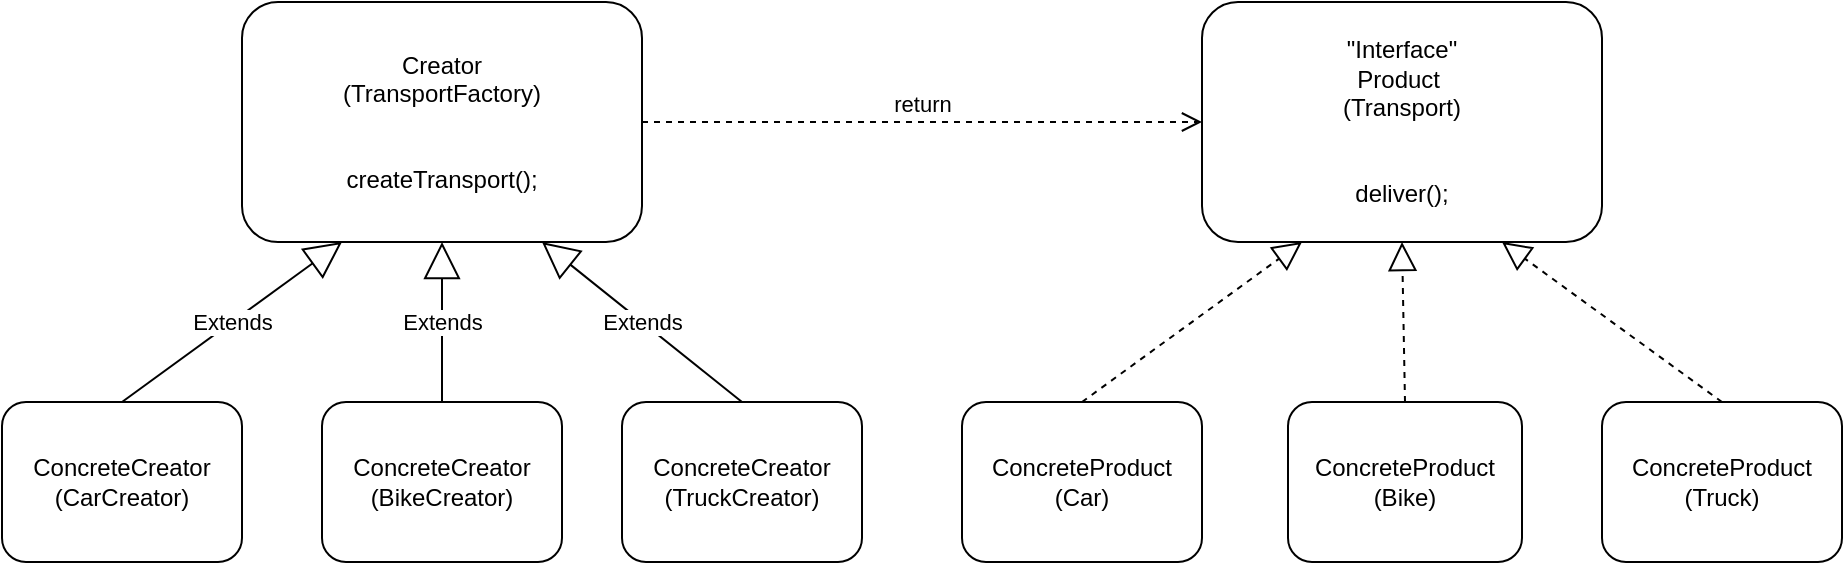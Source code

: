 <mxfile version="22.1.22" type="embed">
  <diagram name="Страница — 1" id="PVshoXznKEbEGVxsugsQ">
    <mxGraphModel dx="964" dy="492" grid="1" gridSize="10" guides="1" tooltips="1" connect="1" arrows="1" fold="1" page="1" pageScale="1" pageWidth="1169" pageHeight="827" math="0" shadow="0">
      <root>
        <mxCell id="0" />
        <mxCell id="1" parent="0" />
        <mxCell id="ZRf4pVSYy2MNskxKyJRj-1" value="&quot;Interface&quot;&lt;div&gt;Product&amp;nbsp;&lt;/div&gt;&lt;div&gt;(Transport)&lt;/div&gt;&lt;div&gt;&lt;br&gt;&lt;/div&gt;&lt;div&gt;&lt;br&gt;&lt;/div&gt;&lt;div&gt;deliver();&lt;/div&gt;" style="rounded=1;whiteSpace=wrap;html=1;" parent="1" vertex="1">
          <mxGeometry x="640" y="40" width="200" height="120" as="geometry" />
        </mxCell>
        <mxCell id="0a4NRcnBDrfxmt9-6151-1" value="ConcreteProduct&lt;div&gt;(Car)&lt;/div&gt;" style="rounded=1;whiteSpace=wrap;html=1;" parent="1" vertex="1">
          <mxGeometry x="520" y="240" width="120" height="80" as="geometry" />
        </mxCell>
        <mxCell id="0a4NRcnBDrfxmt9-6151-3" value="ConcreteProduct&lt;div&gt;(Bike)&lt;/div&gt;" style="rounded=1;whiteSpace=wrap;html=1;" parent="1" vertex="1">
          <mxGeometry x="683" y="240" width="117" height="80" as="geometry" />
        </mxCell>
        <mxCell id="0a4NRcnBDrfxmt9-6151-4" value="ConcreteProduct&lt;div&gt;(Truck)&lt;/div&gt;" style="rounded=1;whiteSpace=wrap;html=1;" parent="1" vertex="1">
          <mxGeometry x="840" y="240" width="120" height="80" as="geometry" />
        </mxCell>
        <mxCell id="0a4NRcnBDrfxmt9-6151-5" value="" style="endArrow=block;dashed=1;endFill=0;endSize=12;html=1;rounded=0;exitX=0.5;exitY=0;exitDx=0;exitDy=0;entryX=0.25;entryY=1;entryDx=0;entryDy=0;" parent="1" source="0a4NRcnBDrfxmt9-6151-1" target="ZRf4pVSYy2MNskxKyJRj-1" edge="1">
          <mxGeometry width="160" relative="1" as="geometry">
            <mxPoint x="620" y="390" as="sourcePoint" />
            <mxPoint x="780" y="390" as="targetPoint" />
          </mxGeometry>
        </mxCell>
        <mxCell id="0a4NRcnBDrfxmt9-6151-6" value="" style="endArrow=block;dashed=1;endFill=0;endSize=12;html=1;rounded=0;exitX=0.5;exitY=0;exitDx=0;exitDy=0;entryX=0.5;entryY=1;entryDx=0;entryDy=0;" parent="1" source="0a4NRcnBDrfxmt9-6151-3" target="ZRf4pVSYy2MNskxKyJRj-1" edge="1">
          <mxGeometry width="160" relative="1" as="geometry">
            <mxPoint x="620" y="390" as="sourcePoint" />
            <mxPoint x="780" y="390" as="targetPoint" />
          </mxGeometry>
        </mxCell>
        <mxCell id="0a4NRcnBDrfxmt9-6151-7" value="" style="endArrow=block;dashed=1;endFill=0;endSize=12;html=1;rounded=0;exitX=0.5;exitY=0;exitDx=0;exitDy=0;entryX=0.75;entryY=1;entryDx=0;entryDy=0;" parent="1" source="0a4NRcnBDrfxmt9-6151-4" target="ZRf4pVSYy2MNskxKyJRj-1" edge="1">
          <mxGeometry width="160" relative="1" as="geometry">
            <mxPoint x="620" y="390" as="sourcePoint" />
            <mxPoint x="780" y="390" as="targetPoint" />
          </mxGeometry>
        </mxCell>
        <mxCell id="0a4NRcnBDrfxmt9-6151-8" value="Creator&lt;div&gt;(TransportFactory)&lt;/div&gt;&lt;div&gt;&lt;br&gt;&lt;/div&gt;&lt;div&gt;&lt;br&gt;&lt;/div&gt;&lt;div&gt;createTransport();&lt;/div&gt;" style="rounded=1;whiteSpace=wrap;html=1;" parent="1" vertex="1">
          <mxGeometry x="160" y="40" width="200" height="120" as="geometry" />
        </mxCell>
        <mxCell id="0a4NRcnBDrfxmt9-6151-10" value="ConcreteCreator&lt;div&gt;(CarCreator)&lt;/div&gt;" style="rounded=1;whiteSpace=wrap;html=1;" parent="1" vertex="1">
          <mxGeometry x="40" y="240" width="120" height="80" as="geometry" />
        </mxCell>
        <mxCell id="0a4NRcnBDrfxmt9-6151-11" value="ConcreteCreator&lt;div&gt;(BikeCreator)&lt;/div&gt;" style="rounded=1;whiteSpace=wrap;html=1;" parent="1" vertex="1">
          <mxGeometry x="200" y="240" width="120" height="80" as="geometry" />
        </mxCell>
        <mxCell id="0a4NRcnBDrfxmt9-6151-12" value="ConcreteCreator&lt;div&gt;(TruckCreator)&lt;/div&gt;" style="rounded=1;whiteSpace=wrap;html=1;" parent="1" vertex="1">
          <mxGeometry x="350" y="240" width="120" height="80" as="geometry" />
        </mxCell>
        <mxCell id="0a4NRcnBDrfxmt9-6151-13" value="Extends" style="endArrow=block;endSize=16;endFill=0;html=1;rounded=0;exitX=0.5;exitY=0;exitDx=0;exitDy=0;entryX=0.75;entryY=1;entryDx=0;entryDy=0;" parent="1" source="0a4NRcnBDrfxmt9-6151-12" target="0a4NRcnBDrfxmt9-6151-8" edge="1">
          <mxGeometry width="160" relative="1" as="geometry">
            <mxPoint x="390" y="230" as="sourcePoint" />
            <mxPoint x="550" y="230" as="targetPoint" />
          </mxGeometry>
        </mxCell>
        <mxCell id="0a4NRcnBDrfxmt9-6151-14" value="Extends" style="endArrow=block;endSize=16;endFill=0;html=1;rounded=0;exitX=0.5;exitY=0;exitDx=0;exitDy=0;entryX=0.25;entryY=1;entryDx=0;entryDy=0;" parent="1" source="0a4NRcnBDrfxmt9-6151-10" target="0a4NRcnBDrfxmt9-6151-8" edge="1">
          <mxGeometry width="160" relative="1" as="geometry">
            <mxPoint x="390" y="230" as="sourcePoint" />
            <mxPoint x="550" y="230" as="targetPoint" />
          </mxGeometry>
        </mxCell>
        <mxCell id="0a4NRcnBDrfxmt9-6151-15" value="Extends" style="endArrow=block;endSize=16;endFill=0;html=1;rounded=0;exitX=0.5;exitY=0;exitDx=0;exitDy=0;entryX=0.5;entryY=1;entryDx=0;entryDy=0;" parent="1" source="0a4NRcnBDrfxmt9-6151-11" target="0a4NRcnBDrfxmt9-6151-8" edge="1">
          <mxGeometry width="160" relative="1" as="geometry">
            <mxPoint x="390" y="230" as="sourcePoint" />
            <mxPoint x="550" y="230" as="targetPoint" />
          </mxGeometry>
        </mxCell>
        <mxCell id="0a4NRcnBDrfxmt9-6151-17" value="return" style="html=1;verticalAlign=bottom;endArrow=open;dashed=1;endSize=8;curved=0;rounded=0;exitX=1;exitY=0.5;exitDx=0;exitDy=0;entryX=0;entryY=0.5;entryDx=0;entryDy=0;" parent="1" source="0a4NRcnBDrfxmt9-6151-8" target="ZRf4pVSYy2MNskxKyJRj-1" edge="1">
          <mxGeometry relative="1" as="geometry">
            <mxPoint x="510" y="230" as="sourcePoint" />
            <mxPoint x="430" y="230" as="targetPoint" />
          </mxGeometry>
        </mxCell>
      </root>
    </mxGraphModel>
  </diagram>
</mxfile>
